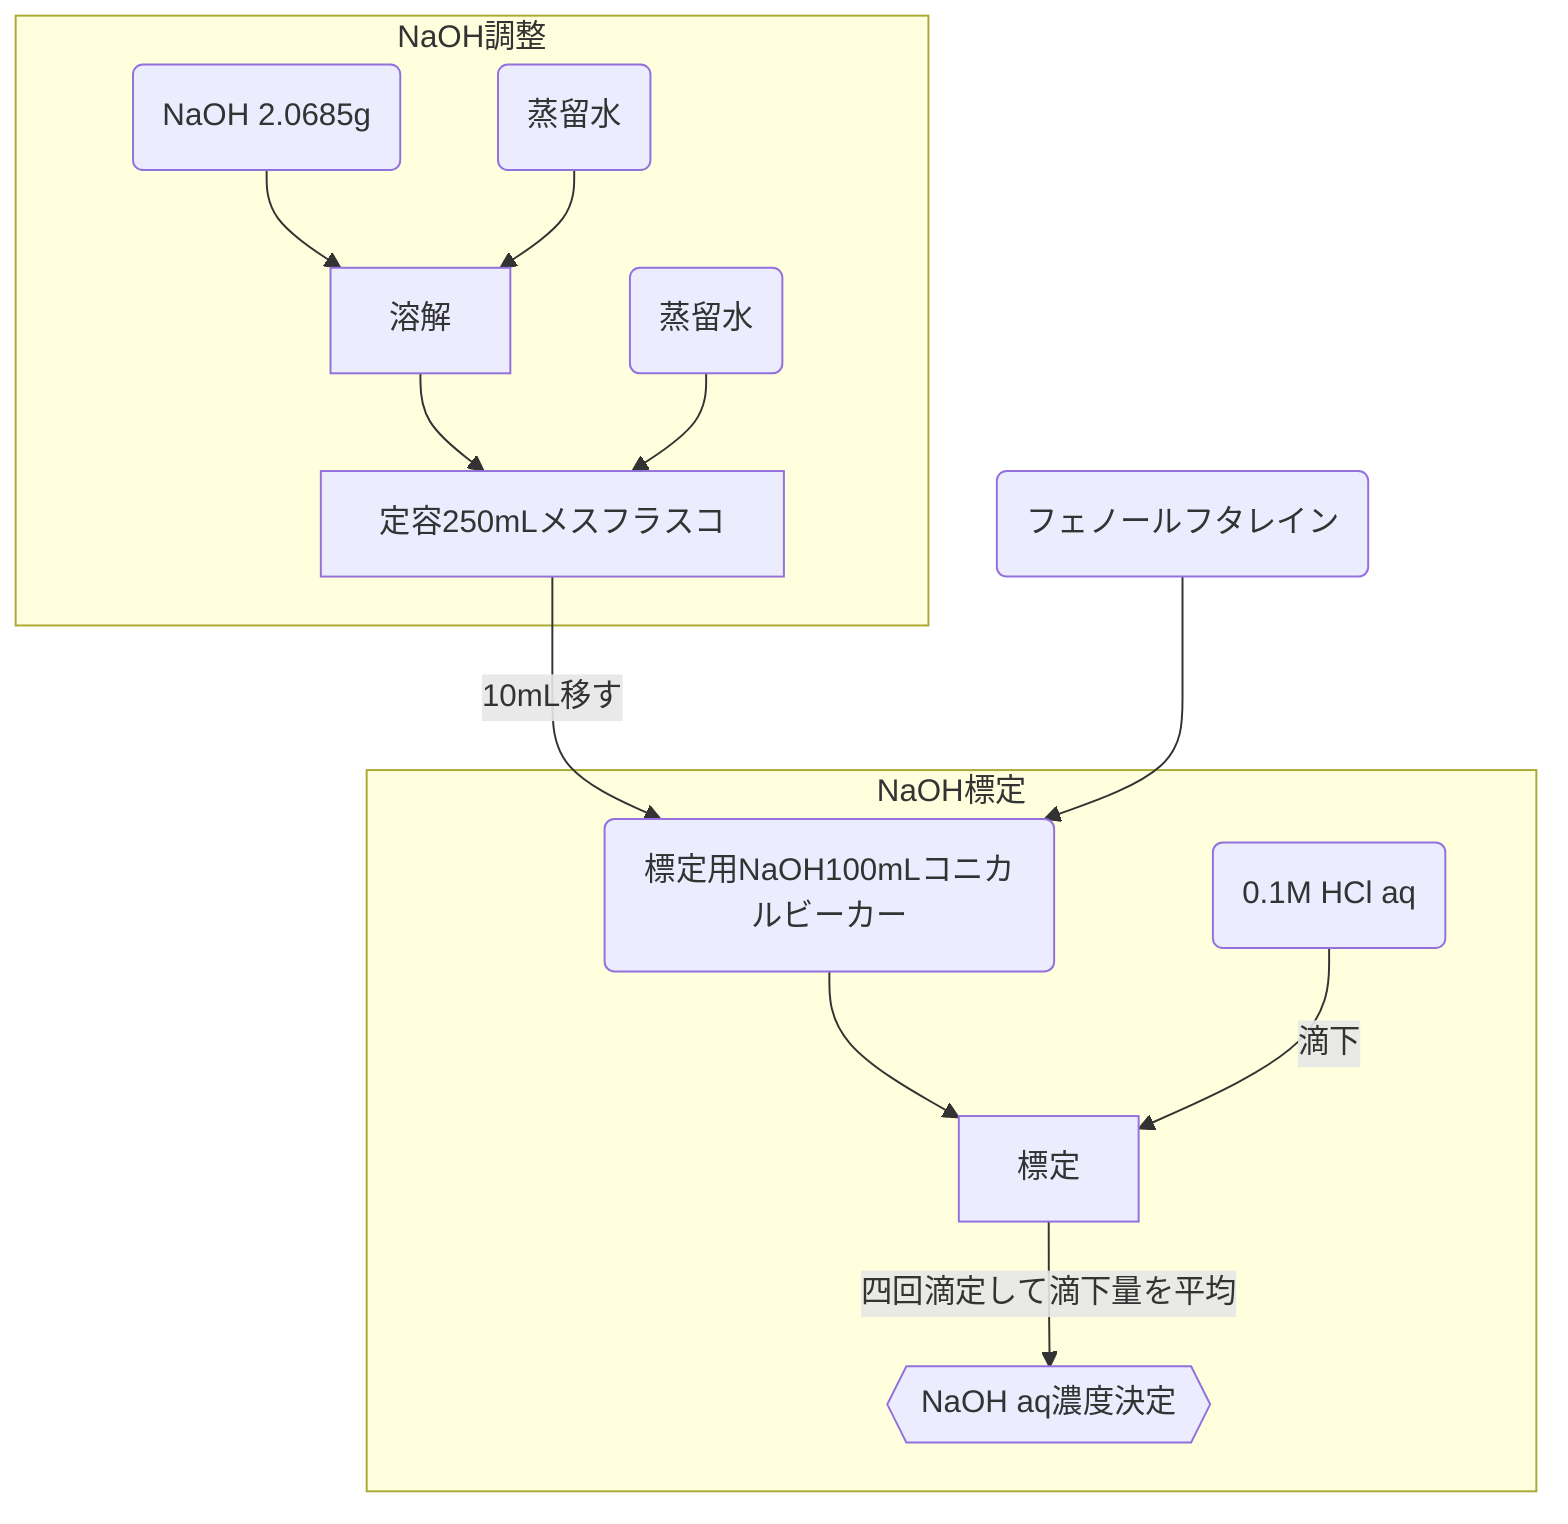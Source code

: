 graph TD
1(NaOH 2.0685g)
2[溶解]
3(蒸留水)
4[定容250mLメスフラスコ]
5(蒸留水)
9(標定用NaOH100mLコニカルビーカー)
11[標定]
12(フェノールフタレイン)
13(0.1M HCl aq)
14{{NaOH aq濃度決定}}

subgraph NaOH調整
1-->2
3-->2
2-->4
5-->4
end

subgraph NaOH標定
4-->|10mL移す|9-->11-->|四回滴定して滴下量を平均|14
13-->|滴下|11
end
12-->9